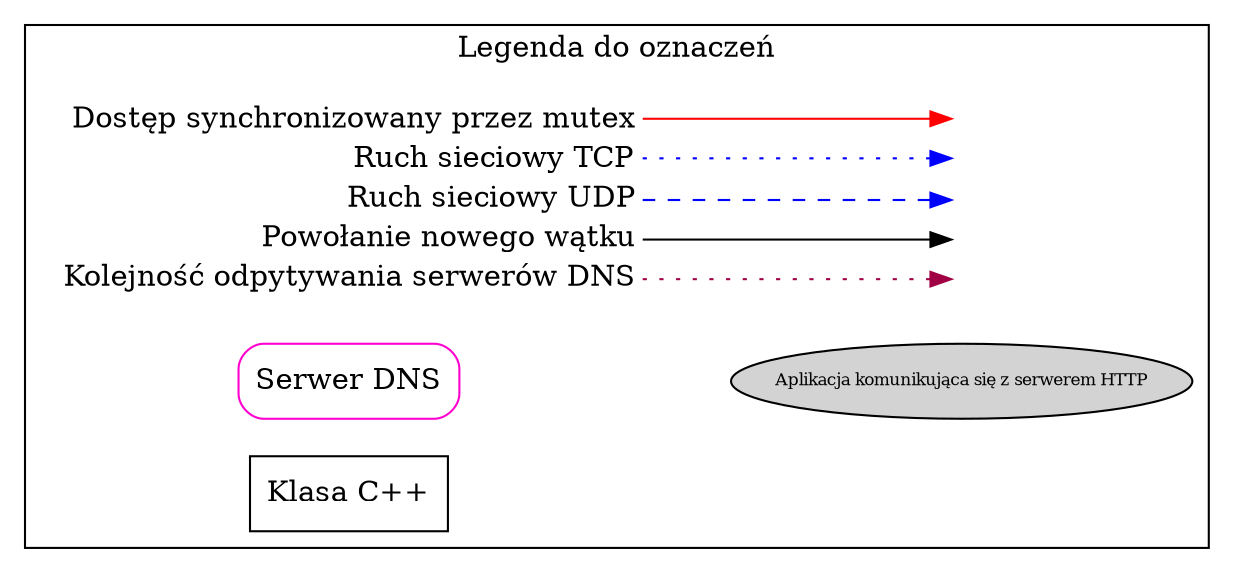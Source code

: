 digraph {
  rankdir=LR
  node [shape=plaintext]
  subgraph cluster_01 {
    label = "Legenda do oznaczeń";
    key [label=<<table border="0" cellpadding="2" cellspacing="0" cellborder="0">
      <tr><td align="right" port="i1">Dostęp synchronizowany przez mutex</td></tr>
      <tr><td align="right" port="i2">Ruch sieciowy TCP</td></tr>
      <tr><td align="right" port="i3">Ruch sieciowy UDP</td></tr>
      <tr><td align="right" port="i4">Powołanie nowego wątku</td></tr>
      <tr><td align="right" port="i5">Kolejność odpytywania serwerów DNS</td></tr>
      </table>>]
    key2 [label=<<table border="0" cellpadding="2" cellspacing="0" cellborder="0">
      <tr><td port="i1">&nbsp;</td></tr>
      <tr><td port="i2">&nbsp;</td></tr>
      <tr><td port="i3">&nbsp;</td></tr>
      <tr><td port="i4">&nbsp;</td></tr>
      <tr><td port="i5">&nbsp;</td></tr>
      </table>>]
    key:i1:e -> key2:i1:w [style="solid", color="red"]
    key:i2:e -> key2:i2:w [style = "dotted", color="blue"]
    key:i3:e -> key2:i3:w [style = "dashed", color="blue"]
    key:i4:e -> key2:i4:w
    key:i5:e -> key2:i5:w [style="dotted" color="#A00043"]

    server [
        label = "Serwer DNS"
        style="solid"
        color="#FF00CF"
        style = "rounded"
        shape = "box"
    ]
    class [
        label = "Klasa C++"
        shape = "box"
    ]
    client [
        label = "Aplikacja komunikująca się z serwerem HTTP"
        shape = "ellipse"
        fontsize = 8
        width=0.2
        style=filled
    ]
    server -> client [style=invis]
  }
}
